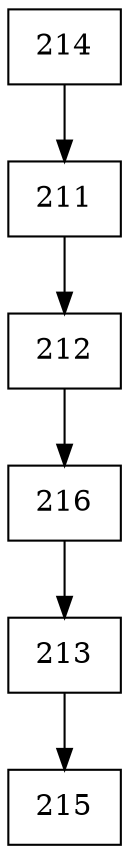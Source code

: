 digraph G {
  node [shape=record];
  node0 [label="{214}"];
  node0 -> node1;
  node1 [label="{211}"];
  node1 -> node2;
  node2 [label="{212}"];
  node2 -> node3;
  node3 [label="{216}"];
  node3 -> node4;
  node4 [label="{213}"];
  node4 -> node5;
  node5 [label="{215}"];
}
